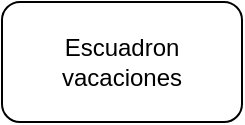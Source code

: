 <mxfile>
    <diagram id="HcNb0E7_hovhahDKqCsW" name="Page-1">
        <mxGraphModel dx="1029" dy="729" grid="1" gridSize="10" guides="1" tooltips="1" connect="1" arrows="1" fold="1" page="1" pageScale="1" pageWidth="827" pageHeight="1169" math="0" shadow="0">
            <root>
                <mxCell id="0"/>
                <mxCell id="1" parent="0"/>
                <mxCell id="2" value="Escuadron vacaciones" style="rounded=1;whiteSpace=wrap;html=1;" vertex="1" parent="1">
                    <mxGeometry x="340" y="30" width="120" height="60" as="geometry"/>
                </mxCell>
            </root>
        </mxGraphModel>
    </diagram>
</mxfile>